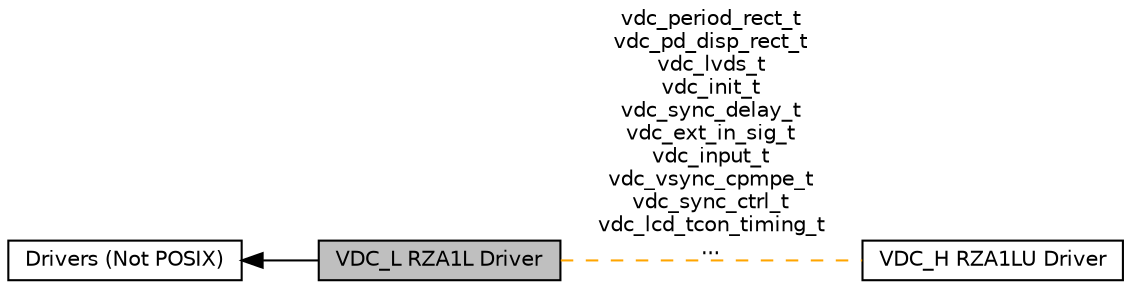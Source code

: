 digraph "VDC_L RZA1L Driver"
{
  edge [fontname="Helvetica",fontsize="10",labelfontname="Helvetica",labelfontsize="10"];
  node [fontname="Helvetica",fontsize="10",shape=box];
  rankdir=LR;
  Node2 [label="Drivers (Not POSIX)",height=0.2,width=0.4,color="black", fillcolor="white", style="filled",URL="$d7/def/group__R__SW__PKG__93__NONOS__DRIVERS.html",tooltip="Drivers."];
  Node3 [label="VDC_H RZA1LU Driver",height=0.2,width=0.4,color="black", fillcolor="white", style="filled",URL="$d5/d48/group__R__SW__PKG__93__VDC__H__API.html",tooltip=" "];
  Node1 [label="VDC_L RZA1L Driver",height=0.2,width=0.4,color="black", fillcolor="grey75", style="filled", fontcolor="black",tooltip=" "];
  Node2->Node1 [shape=plaintext, dir="back", style="solid"];
  Node1->Node3 [shape=plaintext, label="vdc_period_rect_t\nvdc_pd_disp_rect_t\nvdc_lvds_t\nvdc_init_t\nvdc_sync_delay_t\nvdc_ext_in_sig_t\nvdc_input_t\nvdc_vsync_cpmpe_t\nvdc_sync_ctrl_t\nvdc_lcd_tcon_timing_t\n...", color="orange", dir="none", style="dashed"];
}
